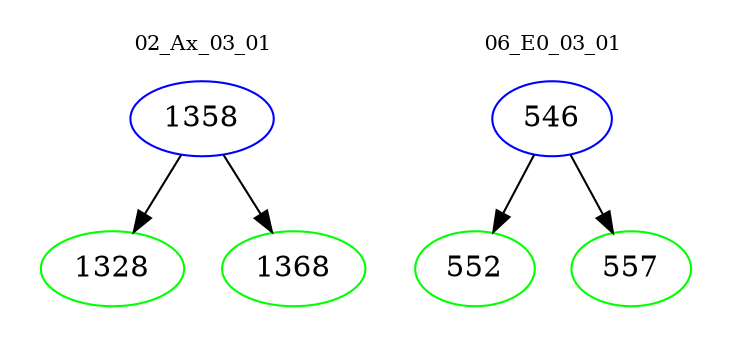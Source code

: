 digraph{
subgraph cluster_0 {
color = white
label = "02_Ax_03_01";
fontsize=10;
T0_1358 [label="1358", color="blue"]
T0_1358 -> T0_1328 [color="black"]
T0_1328 [label="1328", color="green"]
T0_1358 -> T0_1368 [color="black"]
T0_1368 [label="1368", color="green"]
}
subgraph cluster_1 {
color = white
label = "06_E0_03_01";
fontsize=10;
T1_546 [label="546", color="blue"]
T1_546 -> T1_552 [color="black"]
T1_552 [label="552", color="green"]
T1_546 -> T1_557 [color="black"]
T1_557 [label="557", color="green"]
}
}

